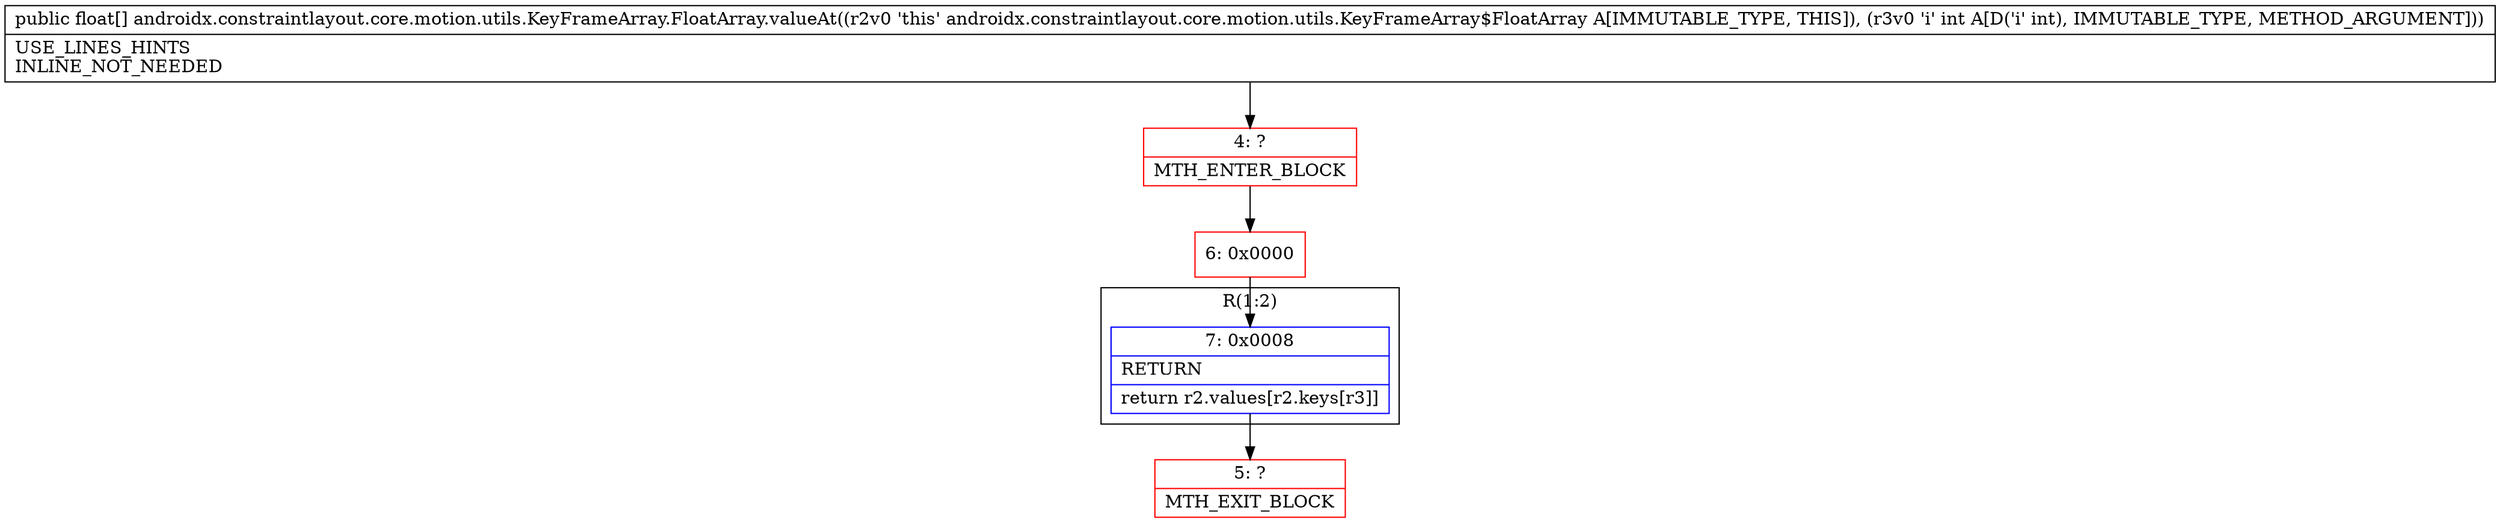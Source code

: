 digraph "CFG forandroidx.constraintlayout.core.motion.utils.KeyFrameArray.FloatArray.valueAt(I)[F" {
subgraph cluster_Region_1185777521 {
label = "R(1:2)";
node [shape=record,color=blue];
Node_7 [shape=record,label="{7\:\ 0x0008|RETURN\l|return r2.values[r2.keys[r3]]\l}"];
}
Node_4 [shape=record,color=red,label="{4\:\ ?|MTH_ENTER_BLOCK\l}"];
Node_6 [shape=record,color=red,label="{6\:\ 0x0000}"];
Node_5 [shape=record,color=red,label="{5\:\ ?|MTH_EXIT_BLOCK\l}"];
MethodNode[shape=record,label="{public float[] androidx.constraintlayout.core.motion.utils.KeyFrameArray.FloatArray.valueAt((r2v0 'this' androidx.constraintlayout.core.motion.utils.KeyFrameArray$FloatArray A[IMMUTABLE_TYPE, THIS]), (r3v0 'i' int A[D('i' int), IMMUTABLE_TYPE, METHOD_ARGUMENT]))  | USE_LINES_HINTS\lINLINE_NOT_NEEDED\l}"];
MethodNode -> Node_4;Node_7 -> Node_5;
Node_4 -> Node_6;
Node_6 -> Node_7;
}


